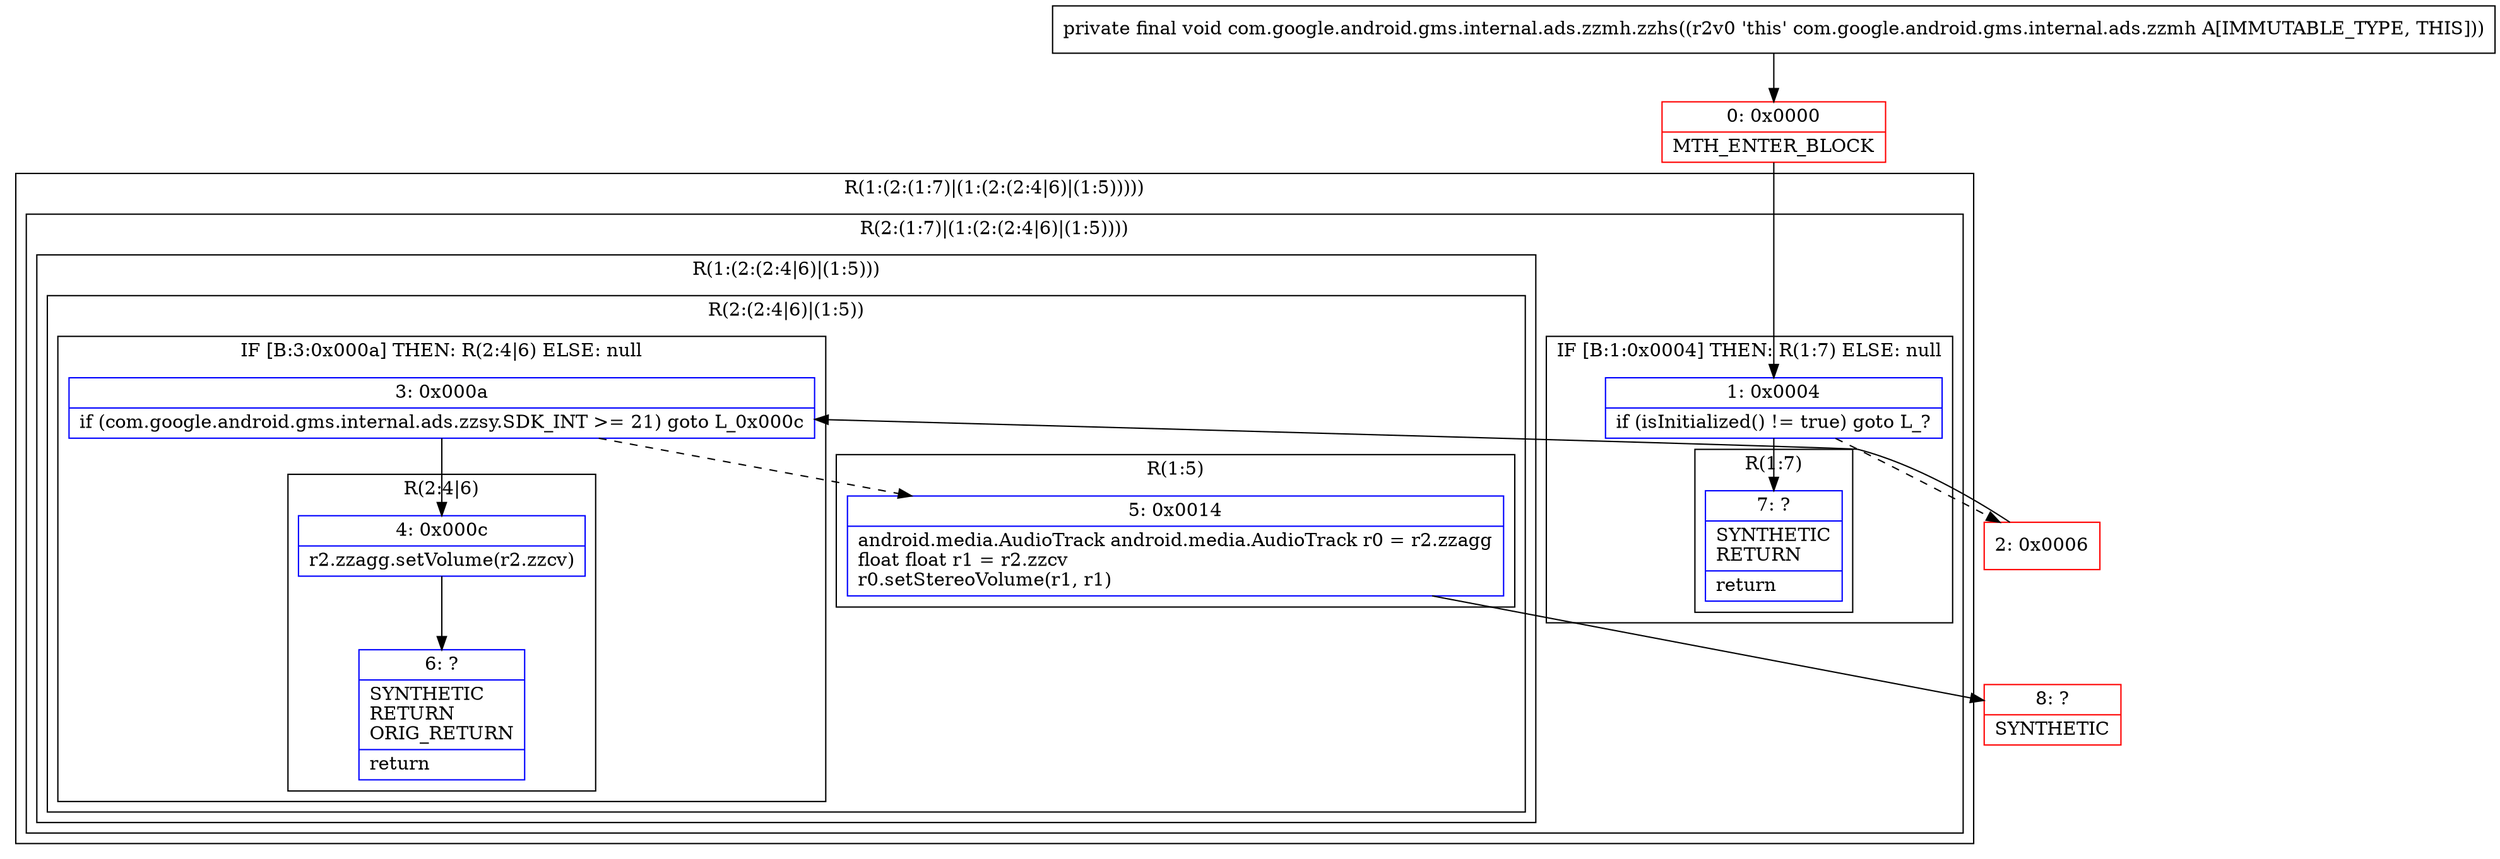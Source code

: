 digraph "CFG forcom.google.android.gms.internal.ads.zzmh.zzhs()V" {
subgraph cluster_Region_1781975825 {
label = "R(1:(2:(1:7)|(1:(2:(2:4|6)|(1:5)))))";
node [shape=record,color=blue];
subgraph cluster_Region_1837991540 {
label = "R(2:(1:7)|(1:(2:(2:4|6)|(1:5))))";
node [shape=record,color=blue];
subgraph cluster_IfRegion_1066745440 {
label = "IF [B:1:0x0004] THEN: R(1:7) ELSE: null";
node [shape=record,color=blue];
Node_1 [shape=record,label="{1\:\ 0x0004|if (isInitialized() != true) goto L_?\l}"];
subgraph cluster_Region_1917625681 {
label = "R(1:7)";
node [shape=record,color=blue];
Node_7 [shape=record,label="{7\:\ ?|SYNTHETIC\lRETURN\l|return\l}"];
}
}
subgraph cluster_Region_780047946 {
label = "R(1:(2:(2:4|6)|(1:5)))";
node [shape=record,color=blue];
subgraph cluster_Region_801184727 {
label = "R(2:(2:4|6)|(1:5))";
node [shape=record,color=blue];
subgraph cluster_IfRegion_959534705 {
label = "IF [B:3:0x000a] THEN: R(2:4|6) ELSE: null";
node [shape=record,color=blue];
Node_3 [shape=record,label="{3\:\ 0x000a|if (com.google.android.gms.internal.ads.zzsy.SDK_INT \>= 21) goto L_0x000c\l}"];
subgraph cluster_Region_784341547 {
label = "R(2:4|6)";
node [shape=record,color=blue];
Node_4 [shape=record,label="{4\:\ 0x000c|r2.zzagg.setVolume(r2.zzcv)\l}"];
Node_6 [shape=record,label="{6\:\ ?|SYNTHETIC\lRETURN\lORIG_RETURN\l|return\l}"];
}
}
subgraph cluster_Region_762492451 {
label = "R(1:5)";
node [shape=record,color=blue];
Node_5 [shape=record,label="{5\:\ 0x0014|android.media.AudioTrack android.media.AudioTrack r0 = r2.zzagg\lfloat float r1 = r2.zzcv\lr0.setStereoVolume(r1, r1)\l}"];
}
}
}
}
}
Node_0 [shape=record,color=red,label="{0\:\ 0x0000|MTH_ENTER_BLOCK\l}"];
Node_2 [shape=record,color=red,label="{2\:\ 0x0006}"];
Node_8 [shape=record,color=red,label="{8\:\ ?|SYNTHETIC\l}"];
MethodNode[shape=record,label="{private final void com.google.android.gms.internal.ads.zzmh.zzhs((r2v0 'this' com.google.android.gms.internal.ads.zzmh A[IMMUTABLE_TYPE, THIS])) }"];
MethodNode -> Node_0;
Node_1 -> Node_2[style=dashed];
Node_1 -> Node_7;
Node_3 -> Node_4;
Node_3 -> Node_5[style=dashed];
Node_4 -> Node_6;
Node_5 -> Node_8;
Node_0 -> Node_1;
Node_2 -> Node_3;
}

